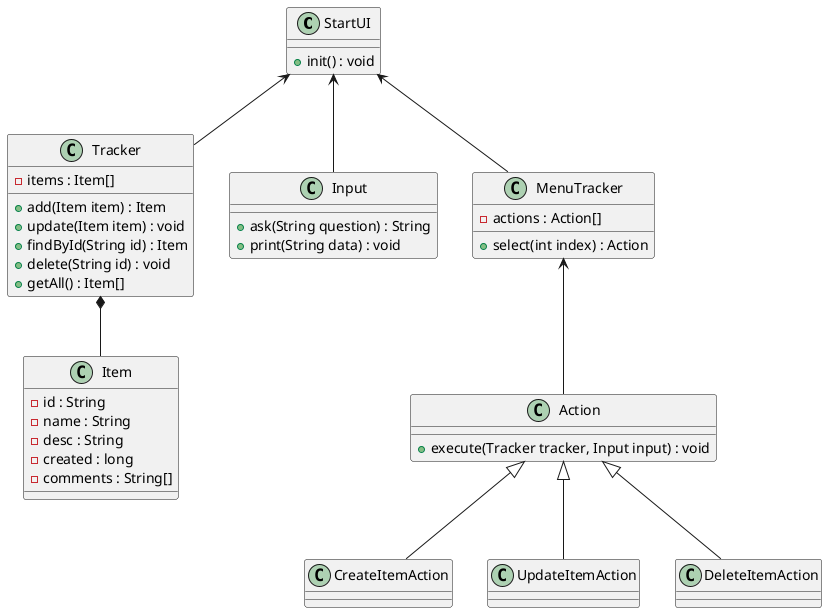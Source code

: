 @startuml

StartUI <-- Tracker
StartUI <-- Input
StartUI <-- MenuTracker
Tracker *-- Item

MenuTracker <-- Action

Action <|-- CreateItemAction
Action <|-- UpdateItemAction
Action <|-- DeleteItemAction

class Item {
    -id : String
    -name : String
    -desc : String
    -created : long
    -comments : String[]
}

class Tracker {
    -items : Item[]

    +add(Item item) : Item
    +update(Item item) : void
    +findById(String id) : Item
    +delete(String id) : void
    +getAll() : Item[]
}

class Input {
    +ask(String question) : String
    +print(String data) : void
}

class StartUI {
    +init() : void
}

class MenuTracker {
    -actions : Action[]

    +select(int index) : Action
}

class Action {
    +execute(Tracker tracker, Input input) : void
}

class CreateItemAction
class UpdateItemAction
class DeleteItemAction

@enduml